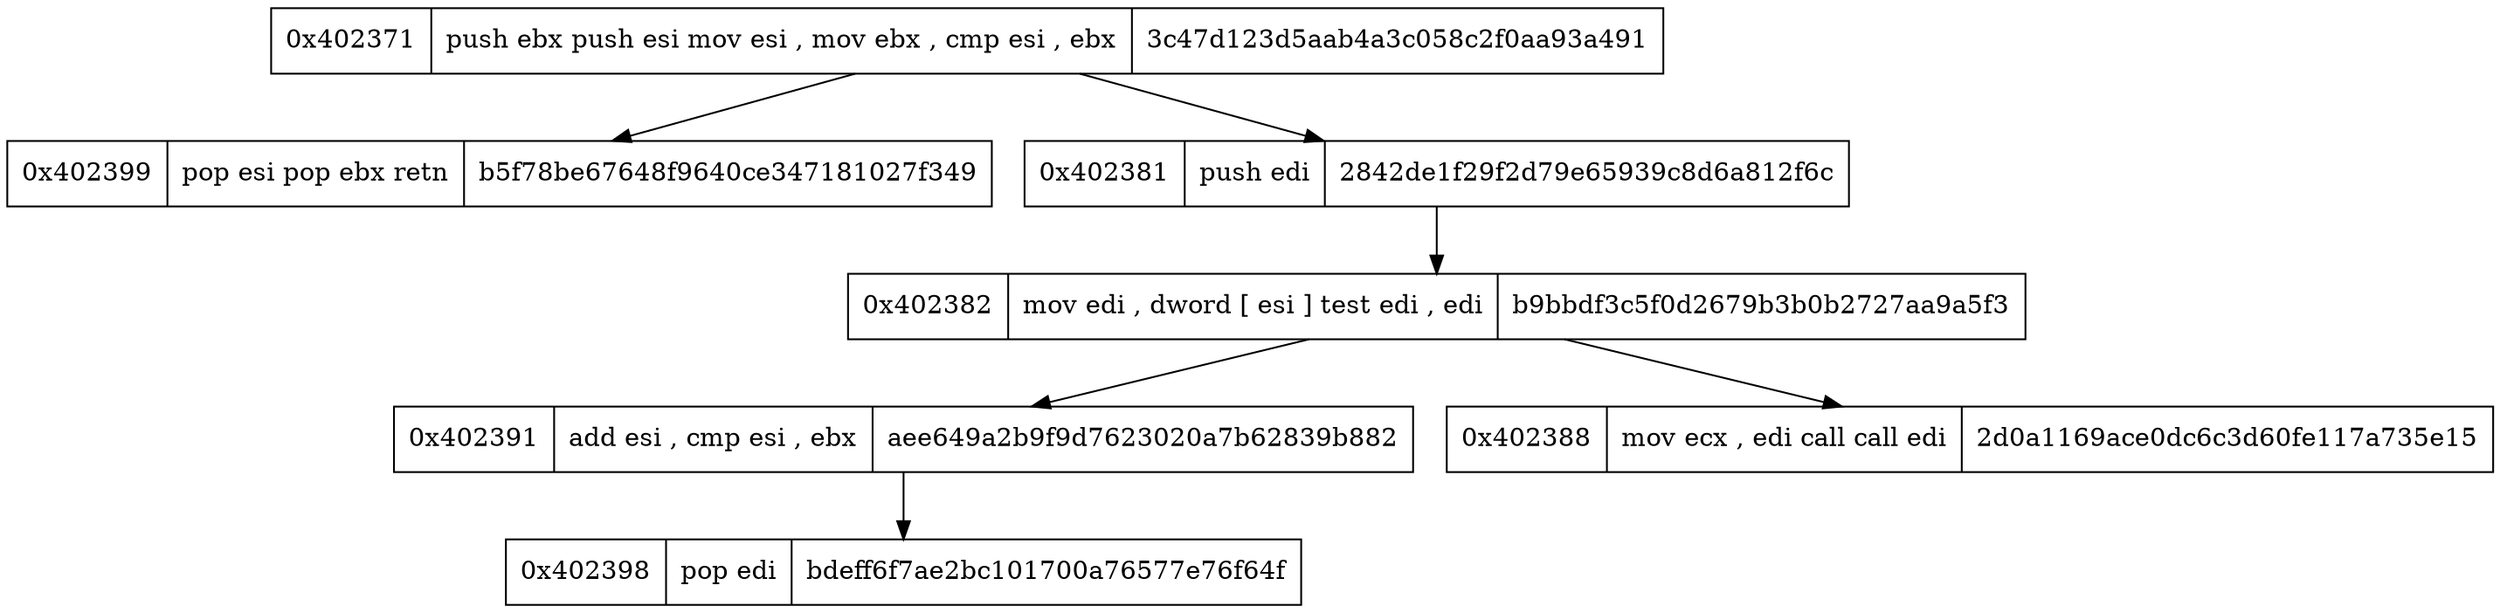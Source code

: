 digraph{
node [shape=record];
"0x402371"[label="0x402371|  push ebx
 push esi
 mov esi , 
 mov ebx , 
 cmp esi ,  ebx
| 3c47d123d5aab4a3c058c2f0aa93a491"] "0x402371" -> "0x402399""0x402371" -> "0x402381""0x402399"[label="0x402399|  pop esi
 pop ebx
 retn
| b5f78be67648f9640ce347181027f349"] "0x402381"[label="0x402381|  push edi
| 2842de1f29f2d79e65939c8d6a812f6c"] "0x402381" -> "0x402382""0x402391"[label="0x402391|  add esi , 
 cmp esi ,  ebx
| aee649a2b9f9d7623020a7b62839b882"] "0x402391" -> "0x402398""0x402388"[label="0x402388|  mov ecx ,  edi
 call
 call edi
| 2d0a1169ace0dc6c3d60fe117a735e15"] "0x402382"[label="0x402382|  mov edi ,  dword  [ esi ]
 test edi ,  edi
| b9bbdf3c5f0d2679b3b0b2727aa9a5f3"] "0x402382" -> "0x402391""0x402382" -> "0x402388""0x402398"[label="0x402398|  pop edi
| bdeff6f7ae2bc101700a76577e76f64f"] }